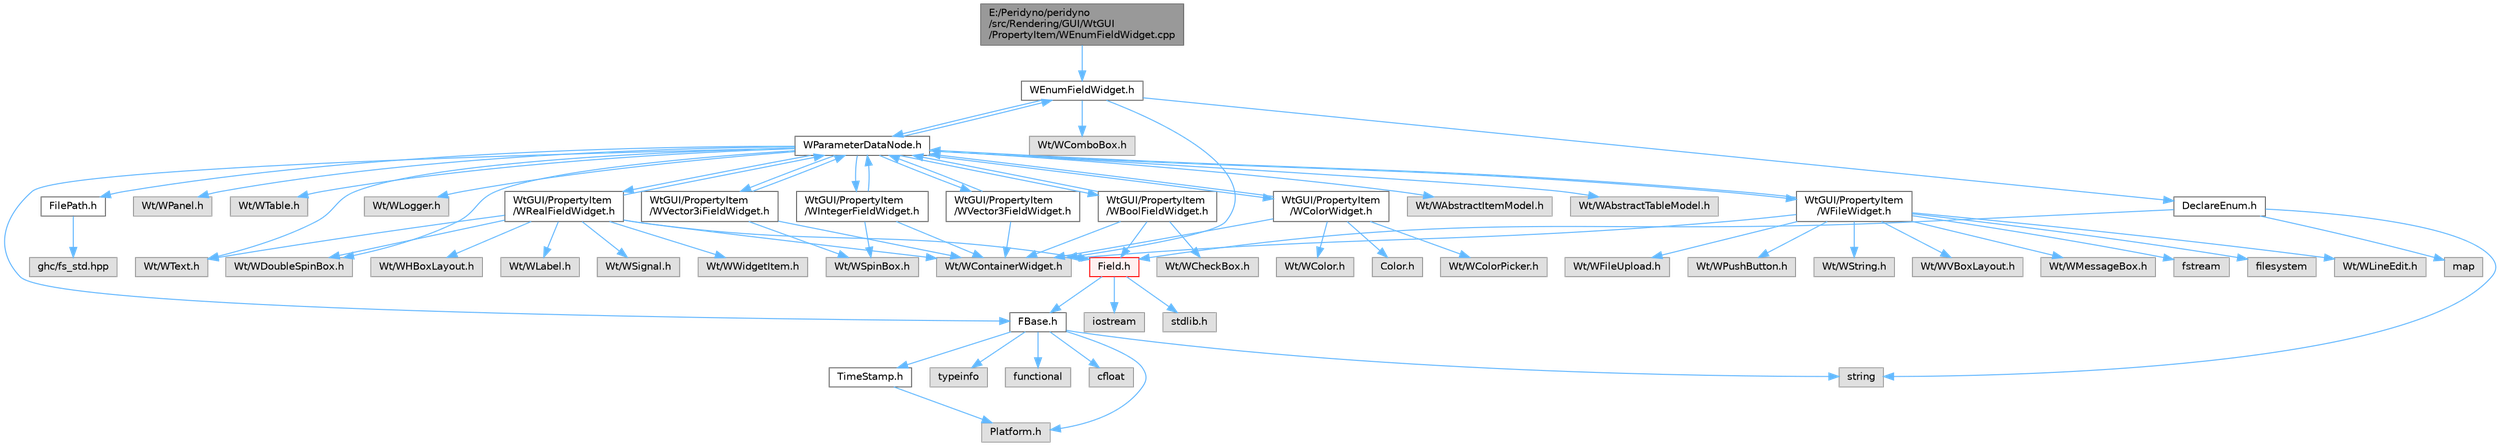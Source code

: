 digraph "E:/Peridyno/peridyno/src/Rendering/GUI/WtGUI/PropertyItem/WEnumFieldWidget.cpp"
{
 // LATEX_PDF_SIZE
  bgcolor="transparent";
  edge [fontname=Helvetica,fontsize=10,labelfontname=Helvetica,labelfontsize=10];
  node [fontname=Helvetica,fontsize=10,shape=box,height=0.2,width=0.4];
  Node1 [id="Node000001",label="E:/Peridyno/peridyno\l/src/Rendering/GUI/WtGUI\l/PropertyItem/WEnumFieldWidget.cpp",height=0.2,width=0.4,color="gray40", fillcolor="grey60", style="filled", fontcolor="black",tooltip=" "];
  Node1 -> Node2 [id="edge1_Node000001_Node000002",color="steelblue1",style="solid",tooltip=" "];
  Node2 [id="Node000002",label="WEnumFieldWidget.h",height=0.2,width=0.4,color="grey40", fillcolor="white", style="filled",URL="$_w_enum_field_widget_8h.html",tooltip=" "];
  Node2 -> Node3 [id="edge2_Node000002_Node000003",color="steelblue1",style="solid",tooltip=" "];
  Node3 [id="Node000003",label="Wt/WContainerWidget.h",height=0.2,width=0.4,color="grey60", fillcolor="#E0E0E0", style="filled",tooltip=" "];
  Node2 -> Node4 [id="edge3_Node000002_Node000004",color="steelblue1",style="solid",tooltip=" "];
  Node4 [id="Node000004",label="Wt/WComboBox.h",height=0.2,width=0.4,color="grey60", fillcolor="#E0E0E0", style="filled",tooltip=" "];
  Node2 -> Node5 [id="edge4_Node000002_Node000005",color="steelblue1",style="solid",tooltip=" "];
  Node5 [id="Node000005",label="WParameterDataNode.h",height=0.2,width=0.4,color="grey40", fillcolor="white", style="filled",URL="$_w_parameter_data_node_8h.html",tooltip=" "];
  Node5 -> Node6 [id="edge5_Node000005_Node000006",color="steelblue1",style="solid",tooltip=" "];
  Node6 [id="Node000006",label="Wt/WAbstractItemModel.h",height=0.2,width=0.4,color="grey60", fillcolor="#E0E0E0", style="filled",tooltip=" "];
  Node5 -> Node7 [id="edge6_Node000005_Node000007",color="steelblue1",style="solid",tooltip=" "];
  Node7 [id="Node000007",label="Wt/WAbstractTableModel.h",height=0.2,width=0.4,color="grey60", fillcolor="#E0E0E0", style="filled",tooltip=" "];
  Node5 -> Node8 [id="edge7_Node000005_Node000008",color="steelblue1",style="solid",tooltip=" "];
  Node8 [id="Node000008",label="Wt/WText.h",height=0.2,width=0.4,color="grey60", fillcolor="#E0E0E0", style="filled",tooltip=" "];
  Node5 -> Node9 [id="edge8_Node000005_Node000009",color="steelblue1",style="solid",tooltip=" "];
  Node9 [id="Node000009",label="Wt/WPanel.h",height=0.2,width=0.4,color="grey60", fillcolor="#E0E0E0", style="filled",tooltip=" "];
  Node5 -> Node10 [id="edge9_Node000005_Node000010",color="steelblue1",style="solid",tooltip=" "];
  Node10 [id="Node000010",label="Wt/WTable.h",height=0.2,width=0.4,color="grey60", fillcolor="#E0E0E0", style="filled",tooltip=" "];
  Node5 -> Node11 [id="edge10_Node000005_Node000011",color="steelblue1",style="solid",tooltip=" "];
  Node11 [id="Node000011",label="Wt/WDoubleSpinBox.h",height=0.2,width=0.4,color="grey60", fillcolor="#E0E0E0", style="filled",tooltip=" "];
  Node5 -> Node12 [id="edge11_Node000005_Node000012",color="steelblue1",style="solid",tooltip=" "];
  Node12 [id="Node000012",label="Wt/WLogger.h",height=0.2,width=0.4,color="grey60", fillcolor="#E0E0E0", style="filled",tooltip=" "];
  Node5 -> Node13 [id="edge12_Node000005_Node000013",color="steelblue1",style="solid",tooltip=" "];
  Node13 [id="Node000013",label="FBase.h",height=0.2,width=0.4,color="grey40", fillcolor="white", style="filled",URL="$_f_base_8h.html",tooltip=" "];
  Node13 -> Node14 [id="edge13_Node000013_Node000014",color="steelblue1",style="solid",tooltip=" "];
  Node14 [id="Node000014",label="Platform.h",height=0.2,width=0.4,color="grey60", fillcolor="#E0E0E0", style="filled",tooltip=" "];
  Node13 -> Node15 [id="edge14_Node000013_Node000015",color="steelblue1",style="solid",tooltip=" "];
  Node15 [id="Node000015",label="TimeStamp.h",height=0.2,width=0.4,color="grey40", fillcolor="white", style="filled",URL="$_time_stamp_8h.html",tooltip=" "];
  Node15 -> Node14 [id="edge15_Node000015_Node000014",color="steelblue1",style="solid",tooltip=" "];
  Node13 -> Node16 [id="edge16_Node000013_Node000016",color="steelblue1",style="solid",tooltip=" "];
  Node16 [id="Node000016",label="typeinfo",height=0.2,width=0.4,color="grey60", fillcolor="#E0E0E0", style="filled",tooltip=" "];
  Node13 -> Node17 [id="edge17_Node000013_Node000017",color="steelblue1",style="solid",tooltip=" "];
  Node17 [id="Node000017",label="string",height=0.2,width=0.4,color="grey60", fillcolor="#E0E0E0", style="filled",tooltip=" "];
  Node13 -> Node18 [id="edge18_Node000013_Node000018",color="steelblue1",style="solid",tooltip=" "];
  Node18 [id="Node000018",label="functional",height=0.2,width=0.4,color="grey60", fillcolor="#E0E0E0", style="filled",tooltip=" "];
  Node13 -> Node19 [id="edge19_Node000013_Node000019",color="steelblue1",style="solid",tooltip=" "];
  Node19 [id="Node000019",label="cfloat",height=0.2,width=0.4,color="grey60", fillcolor="#E0E0E0", style="filled",tooltip=" "];
  Node5 -> Node20 [id="edge20_Node000005_Node000020",color="steelblue1",style="solid",tooltip=" "];
  Node20 [id="Node000020",label="FilePath.h",height=0.2,width=0.4,color="grey40", fillcolor="white", style="filled",URL="$_file_path_8h.html",tooltip=" "];
  Node20 -> Node21 [id="edge21_Node000020_Node000021",color="steelblue1",style="solid",tooltip=" "];
  Node21 [id="Node000021",label="ghc/fs_std.hpp",height=0.2,width=0.4,color="grey60", fillcolor="#E0E0E0", style="filled",tooltip=" "];
  Node5 -> Node22 [id="edge22_Node000005_Node000022",color="steelblue1",style="solid",tooltip=" "];
  Node22 [id="Node000022",label="WtGUI/PropertyItem\l/WRealFieldWidget.h",height=0.2,width=0.4,color="grey40", fillcolor="white", style="filled",URL="$_w_real_field_widget_8h.html",tooltip=" "];
  Node22 -> Node3 [id="edge23_Node000022_Node000003",color="steelblue1",style="solid",tooltip=" "];
  Node22 -> Node23 [id="edge24_Node000022_Node000023",color="steelblue1",style="solid",tooltip=" "];
  Node23 [id="Node000023",label="Wt/WWidgetItem.h",height=0.2,width=0.4,color="grey60", fillcolor="#E0E0E0", style="filled",tooltip=" "];
  Node22 -> Node24 [id="edge25_Node000022_Node000024",color="steelblue1",style="solid",tooltip=" "];
  Node24 [id="Node000024",label="Wt/WHBoxLayout.h",height=0.2,width=0.4,color="grey60", fillcolor="#E0E0E0", style="filled",tooltip=" "];
  Node22 -> Node25 [id="edge26_Node000022_Node000025",color="steelblue1",style="solid",tooltip=" "];
  Node25 [id="Node000025",label="Wt/WLabel.h",height=0.2,width=0.4,color="grey60", fillcolor="#E0E0E0", style="filled",tooltip=" "];
  Node22 -> Node8 [id="edge27_Node000022_Node000008",color="steelblue1",style="solid",tooltip=" "];
  Node22 -> Node11 [id="edge28_Node000022_Node000011",color="steelblue1",style="solid",tooltip=" "];
  Node22 -> Node26 [id="edge29_Node000022_Node000026",color="steelblue1",style="solid",tooltip=" "];
  Node26 [id="Node000026",label="Wt/WSignal.h",height=0.2,width=0.4,color="grey60", fillcolor="#E0E0E0", style="filled",tooltip=" "];
  Node22 -> Node27 [id="edge30_Node000022_Node000027",color="steelblue1",style="solid",tooltip=" "];
  Node27 [id="Node000027",label="Field.h",height=0.2,width=0.4,color="red", fillcolor="#FFF0F0", style="filled",URL="$_field_8h.html",tooltip=" "];
  Node27 -> Node28 [id="edge31_Node000027_Node000028",color="steelblue1",style="solid",tooltip=" "];
  Node28 [id="Node000028",label="iostream",height=0.2,width=0.4,color="grey60", fillcolor="#E0E0E0", style="filled",tooltip=" "];
  Node27 -> Node29 [id="edge32_Node000027_Node000029",color="steelblue1",style="solid",tooltip=" "];
  Node29 [id="Node000029",label="stdlib.h",height=0.2,width=0.4,color="grey60", fillcolor="#E0E0E0", style="filled",tooltip=" "];
  Node27 -> Node13 [id="edge33_Node000027_Node000013",color="steelblue1",style="solid",tooltip=" "];
  Node22 -> Node5 [id="edge34_Node000022_Node000005",color="steelblue1",style="solid",tooltip=" "];
  Node5 -> Node83 [id="edge35_Node000005_Node000083",color="steelblue1",style="solid",tooltip=" "];
  Node83 [id="Node000083",label="WtGUI/PropertyItem\l/WVector3FieldWidget.h",height=0.2,width=0.4,color="grey40", fillcolor="white", style="filled",URL="$_w_vector3_field_widget_8h.html",tooltip=" "];
  Node83 -> Node3 [id="edge36_Node000083_Node000003",color="steelblue1",style="solid",tooltip=" "];
  Node83 -> Node5 [id="edge37_Node000083_Node000005",color="steelblue1",style="solid",tooltip=" "];
  Node5 -> Node84 [id="edge38_Node000005_Node000084",color="steelblue1",style="solid",tooltip=" "];
  Node84 [id="Node000084",label="WtGUI/PropertyItem\l/WVector3iFieldWidget.h",height=0.2,width=0.4,color="grey40", fillcolor="white", style="filled",URL="$_w_vector3i_field_widget_8h.html",tooltip=" "];
  Node84 -> Node3 [id="edge39_Node000084_Node000003",color="steelblue1",style="solid",tooltip=" "];
  Node84 -> Node85 [id="edge40_Node000084_Node000085",color="steelblue1",style="solid",tooltip=" "];
  Node85 [id="Node000085",label="Wt/WSpinBox.h",height=0.2,width=0.4,color="grey60", fillcolor="#E0E0E0", style="filled",tooltip=" "];
  Node84 -> Node5 [id="edge41_Node000084_Node000005",color="steelblue1",style="solid",tooltip=" "];
  Node5 -> Node86 [id="edge42_Node000005_Node000086",color="steelblue1",style="solid",tooltip=" "];
  Node86 [id="Node000086",label="WtGUI/PropertyItem\l/WBoolFieldWidget.h",height=0.2,width=0.4,color="grey40", fillcolor="white", style="filled",URL="$_w_bool_field_widget_8h.html",tooltip=" "];
  Node86 -> Node3 [id="edge43_Node000086_Node000003",color="steelblue1",style="solid",tooltip=" "];
  Node86 -> Node87 [id="edge44_Node000086_Node000087",color="steelblue1",style="solid",tooltip=" "];
  Node87 [id="Node000087",label="Wt/WCheckBox.h",height=0.2,width=0.4,color="grey60", fillcolor="#E0E0E0", style="filled",tooltip=" "];
  Node86 -> Node27 [id="edge45_Node000086_Node000027",color="steelblue1",style="solid",tooltip=" "];
  Node86 -> Node5 [id="edge46_Node000086_Node000005",color="steelblue1",style="solid",tooltip=" "];
  Node5 -> Node88 [id="edge47_Node000005_Node000088",color="steelblue1",style="solid",tooltip=" "];
  Node88 [id="Node000088",label="WtGUI/PropertyItem\l/WIntegerFieldWidget.h",height=0.2,width=0.4,color="grey40", fillcolor="white", style="filled",URL="$_w_integer_field_widget_8h.html",tooltip=" "];
  Node88 -> Node3 [id="edge48_Node000088_Node000003",color="steelblue1",style="solid",tooltip=" "];
  Node88 -> Node85 [id="edge49_Node000088_Node000085",color="steelblue1",style="solid",tooltip=" "];
  Node88 -> Node5 [id="edge50_Node000088_Node000005",color="steelblue1",style="solid",tooltip=" "];
  Node5 -> Node89 [id="edge51_Node000005_Node000089",color="steelblue1",style="solid",tooltip=" "];
  Node89 [id="Node000089",label="WtGUI/PropertyItem\l/WColorWidget.h",height=0.2,width=0.4,color="grey40", fillcolor="white", style="filled",URL="$_w_color_widget_8h.html",tooltip=" "];
  Node89 -> Node3 [id="edge52_Node000089_Node000003",color="steelblue1",style="solid",tooltip=" "];
  Node89 -> Node90 [id="edge53_Node000089_Node000090",color="steelblue1",style="solid",tooltip=" "];
  Node90 [id="Node000090",label="Wt/WColorPicker.h",height=0.2,width=0.4,color="grey60", fillcolor="#E0E0E0", style="filled",tooltip=" "];
  Node89 -> Node91 [id="edge54_Node000089_Node000091",color="steelblue1",style="solid",tooltip=" "];
  Node91 [id="Node000091",label="Wt/WColor.h",height=0.2,width=0.4,color="grey60", fillcolor="#E0E0E0", style="filled",tooltip=" "];
  Node89 -> Node5 [id="edge55_Node000089_Node000005",color="steelblue1",style="solid",tooltip=" "];
  Node89 -> Node92 [id="edge56_Node000089_Node000092",color="steelblue1",style="solid",tooltip=" "];
  Node92 [id="Node000092",label="Color.h",height=0.2,width=0.4,color="grey60", fillcolor="#E0E0E0", style="filled",tooltip=" "];
  Node5 -> Node93 [id="edge57_Node000005_Node000093",color="steelblue1",style="solid",tooltip=" "];
  Node93 [id="Node000093",label="WtGUI/PropertyItem\l/WFileWidget.h",height=0.2,width=0.4,color="grey40", fillcolor="white", style="filled",URL="$_w_file_widget_8h.html",tooltip=" "];
  Node93 -> Node3 [id="edge58_Node000093_Node000003",color="steelblue1",style="solid",tooltip=" "];
  Node93 -> Node94 [id="edge59_Node000093_Node000094",color="steelblue1",style="solid",tooltip=" "];
  Node94 [id="Node000094",label="Wt/WLineEdit.h",height=0.2,width=0.4,color="grey60", fillcolor="#E0E0E0", style="filled",tooltip=" "];
  Node93 -> Node95 [id="edge60_Node000093_Node000095",color="steelblue1",style="solid",tooltip=" "];
  Node95 [id="Node000095",label="Wt/WFileUpload.h",height=0.2,width=0.4,color="grey60", fillcolor="#E0E0E0", style="filled",tooltip=" "];
  Node93 -> Node96 [id="edge61_Node000093_Node000096",color="steelblue1",style="solid",tooltip=" "];
  Node96 [id="Node000096",label="Wt/WPushButton.h",height=0.2,width=0.4,color="grey60", fillcolor="#E0E0E0", style="filled",tooltip=" "];
  Node93 -> Node97 [id="edge62_Node000093_Node000097",color="steelblue1",style="solid",tooltip=" "];
  Node97 [id="Node000097",label="Wt/WString.h",height=0.2,width=0.4,color="grey60", fillcolor="#E0E0E0", style="filled",tooltip=" "];
  Node93 -> Node98 [id="edge63_Node000093_Node000098",color="steelblue1",style="solid",tooltip=" "];
  Node98 [id="Node000098",label="Wt/WVBoxLayout.h",height=0.2,width=0.4,color="grey60", fillcolor="#E0E0E0", style="filled",tooltip=" "];
  Node93 -> Node99 [id="edge64_Node000093_Node000099",color="steelblue1",style="solid",tooltip=" "];
  Node99 [id="Node000099",label="Wt/WMessageBox.h",height=0.2,width=0.4,color="grey60", fillcolor="#E0E0E0", style="filled",tooltip=" "];
  Node93 -> Node5 [id="edge65_Node000093_Node000005",color="steelblue1",style="solid",tooltip=" "];
  Node93 -> Node100 [id="edge66_Node000093_Node000100",color="steelblue1",style="solid",tooltip=" "];
  Node100 [id="Node000100",label="fstream",height=0.2,width=0.4,color="grey60", fillcolor="#E0E0E0", style="filled",tooltip=" "];
  Node93 -> Node101 [id="edge67_Node000093_Node000101",color="steelblue1",style="solid",tooltip=" "];
  Node101 [id="Node000101",label="filesystem",height=0.2,width=0.4,color="grey60", fillcolor="#E0E0E0", style="filled",tooltip=" "];
  Node5 -> Node2 [id="edge68_Node000005_Node000002",color="steelblue1",style="solid",tooltip=" "];
  Node2 -> Node102 [id="edge69_Node000002_Node000102",color="steelblue1",style="solid",tooltip=" "];
  Node102 [id="Node000102",label="DeclareEnum.h",height=0.2,width=0.4,color="grey40", fillcolor="white", style="filled",URL="$_declare_enum_8h.html",tooltip=" "];
  Node102 -> Node103 [id="edge70_Node000102_Node000103",color="steelblue1",style="solid",tooltip=" "];
  Node103 [id="Node000103",label="map",height=0.2,width=0.4,color="grey60", fillcolor="#E0E0E0", style="filled",tooltip=" "];
  Node102 -> Node17 [id="edge71_Node000102_Node000017",color="steelblue1",style="solid",tooltip=" "];
  Node102 -> Node27 [id="edge72_Node000102_Node000027",color="steelblue1",style="solid",tooltip=" "];
}
